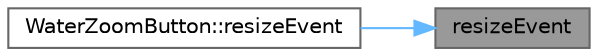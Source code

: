 digraph "resizeEvent"
{
 // LATEX_PDF_SIZE
  bgcolor="transparent";
  edge [fontname=Helvetica,fontsize=10,labelfontname=Helvetica,labelfontsize=10];
  node [fontname=Helvetica,fontsize=10,shape=box,height=0.2,width=0.4];
  rankdir="RL";
  Node1 [id="Node000001",label="resizeEvent",height=0.2,width=0.4,color="gray40", fillcolor="grey60", style="filled", fontcolor="black",tooltip="大小调整事件"];
  Node1 -> Node2 [id="edge1_Node000001_Node000002",dir="back",color="steelblue1",style="solid",tooltip=" "];
  Node2 [id="Node000002",label="WaterZoomButton::resizeEvent",height=0.2,width=0.4,color="grey40", fillcolor="white", style="filled",URL="$class_water_zoom_button.html#a9a27ed4ceb22d2a19bdb88ed785085a1",tooltip="处理控件大小调整事件，更新 choking 值"];
}
